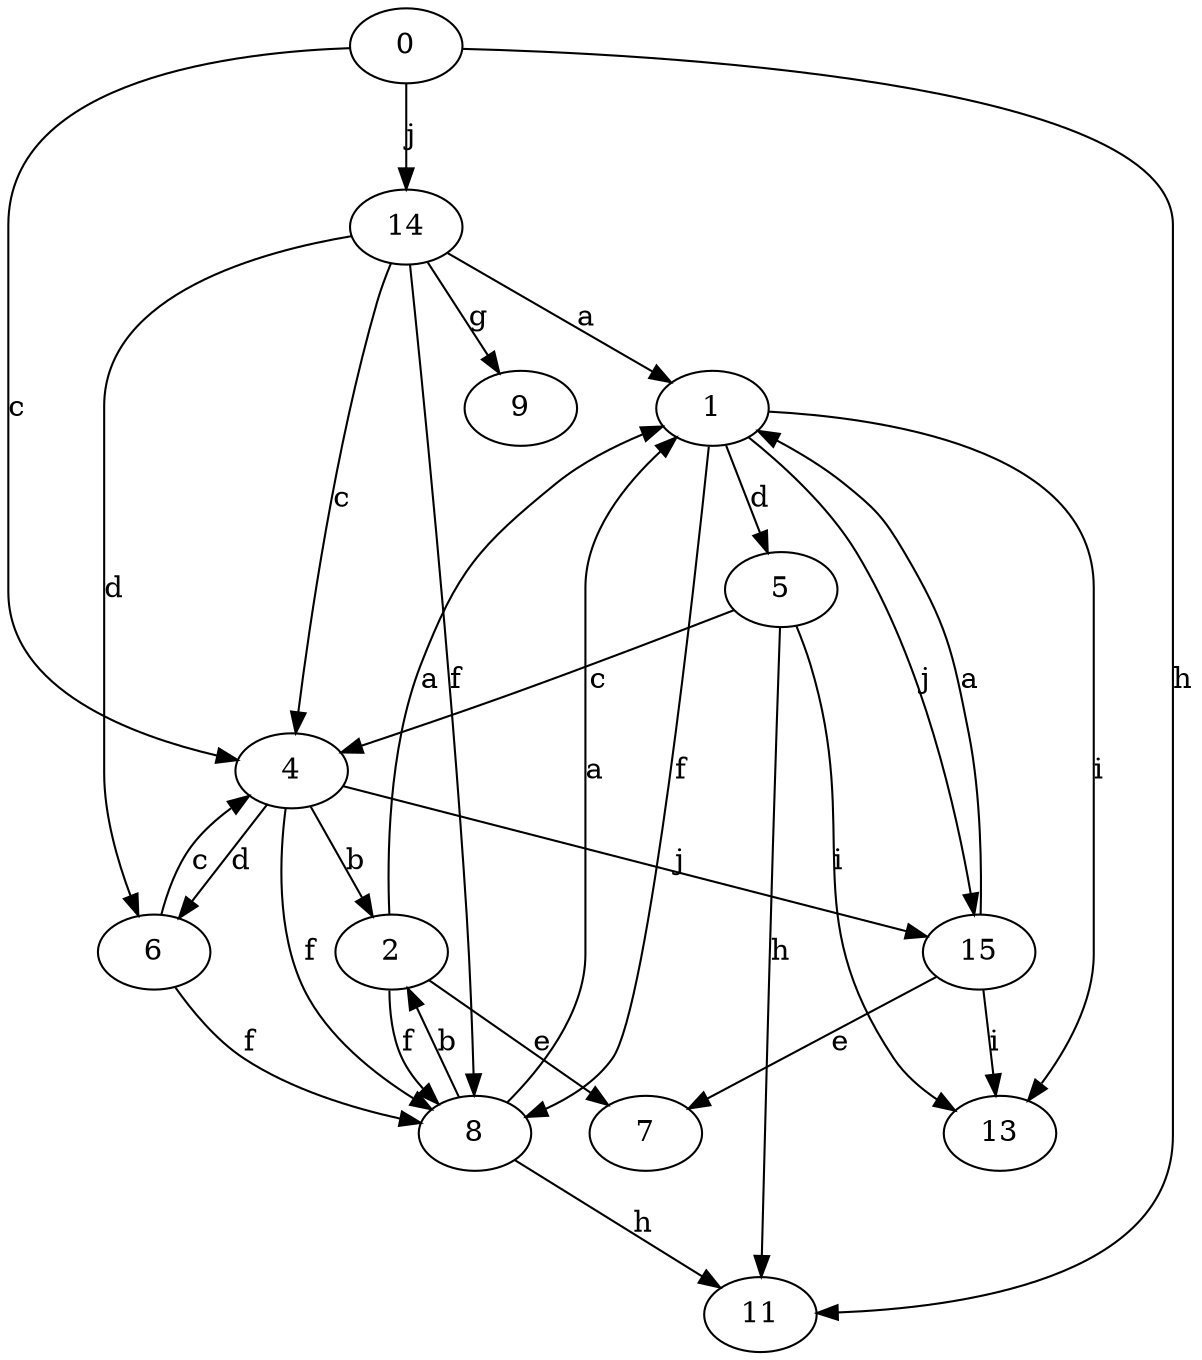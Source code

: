 strict digraph  {
1;
2;
4;
5;
6;
7;
8;
0;
9;
11;
13;
14;
15;
1 -> 5  [label=d];
1 -> 8  [label=f];
1 -> 13  [label=i];
1 -> 15  [label=j];
2 -> 1  [label=a];
2 -> 7  [label=e];
2 -> 8  [label=f];
4 -> 2  [label=b];
4 -> 6  [label=d];
4 -> 8  [label=f];
4 -> 15  [label=j];
5 -> 4  [label=c];
5 -> 11  [label=h];
5 -> 13  [label=i];
6 -> 4  [label=c];
6 -> 8  [label=f];
8 -> 1  [label=a];
8 -> 2  [label=b];
8 -> 11  [label=h];
0 -> 4  [label=c];
0 -> 11  [label=h];
0 -> 14  [label=j];
14 -> 1  [label=a];
14 -> 4  [label=c];
14 -> 6  [label=d];
14 -> 8  [label=f];
14 -> 9  [label=g];
15 -> 1  [label=a];
15 -> 7  [label=e];
15 -> 13  [label=i];
}
